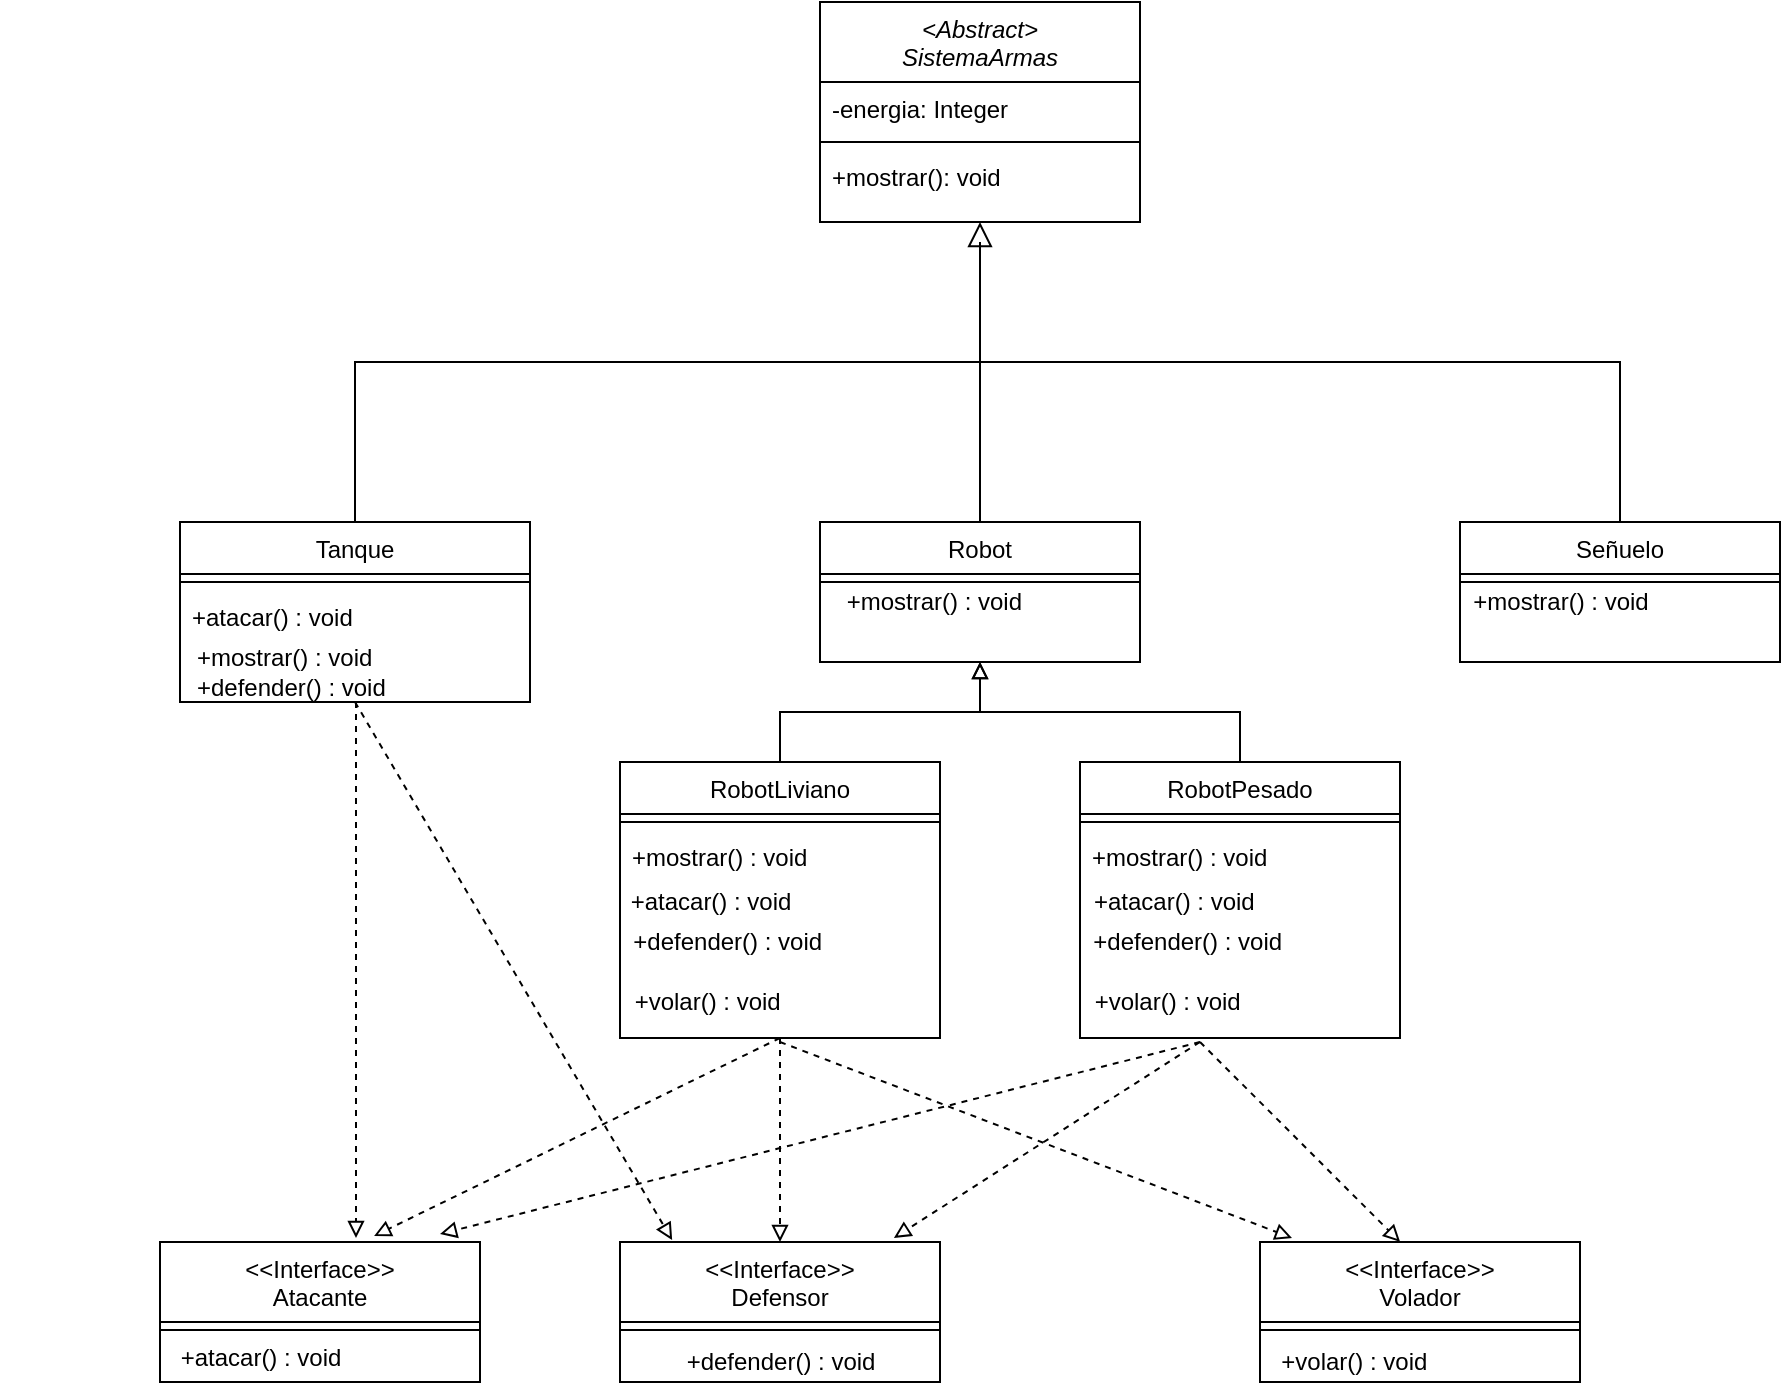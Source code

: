 <mxfile version="14.8.1" type="device"><diagram id="C5RBs43oDa-KdzZeNtuy" name="Page-1"><mxGraphModel dx="1773" dy="535" grid="1" gridSize="10" guides="1" tooltips="1" connect="1" arrows="1" fold="1" page="1" pageScale="1" pageWidth="827" pageHeight="1169" math="0" shadow="0"><root><mxCell id="WIyWlLk6GJQsqaUBKTNV-0"/><mxCell id="WIyWlLk6GJQsqaUBKTNV-1" parent="WIyWlLk6GJQsqaUBKTNV-0"/><mxCell id="zkfFHV4jXpPFQw0GAbJ--0" value="&lt;Abstract&gt; &#10;SistemaArmas" style="swimlane;fontStyle=2;align=center;verticalAlign=top;childLayout=stackLayout;horizontal=1;startSize=40;horizontalStack=0;resizeParent=1;resizeLast=0;collapsible=1;marginBottom=0;rounded=0;shadow=0;strokeWidth=1;" parent="WIyWlLk6GJQsqaUBKTNV-1" vertex="1"><mxGeometry x="330" y="100" width="160" height="110" as="geometry"><mxRectangle x="230" y="140" width="160" height="26" as="alternateBounds"/></mxGeometry></mxCell><mxCell id="zkfFHV4jXpPFQw0GAbJ--1" value="-energia: Integer" style="text;align=left;verticalAlign=top;spacingLeft=4;spacingRight=4;overflow=hidden;rotatable=0;points=[[0,0.5],[1,0.5]];portConstraint=eastwest;" parent="zkfFHV4jXpPFQw0GAbJ--0" vertex="1"><mxGeometry y="40" width="160" height="26" as="geometry"/></mxCell><mxCell id="zkfFHV4jXpPFQw0GAbJ--4" value="" style="line;html=1;strokeWidth=1;align=left;verticalAlign=middle;spacingTop=-1;spacingLeft=3;spacingRight=3;rotatable=0;labelPosition=right;points=[];portConstraint=eastwest;" parent="zkfFHV4jXpPFQw0GAbJ--0" vertex="1"><mxGeometry y="66" width="160" height="8" as="geometry"/></mxCell><mxCell id="zkfFHV4jXpPFQw0GAbJ--5" value="+mostrar(): void" style="text;align=left;verticalAlign=top;spacingLeft=4;spacingRight=4;overflow=hidden;rotatable=0;points=[[0,0.5],[1,0.5]];portConstraint=eastwest;" parent="zkfFHV4jXpPFQw0GAbJ--0" vertex="1"><mxGeometry y="74" width="160" height="26" as="geometry"/></mxCell><mxCell id="wYoswoR1KdeeNwRVHDTk-36" style="edgeStyle=orthogonalEdgeStyle;rounded=0;orthogonalLoop=1;jettySize=auto;html=1;endArrow=block;endFill=0;dashed=1;" edge="1" parent="WIyWlLk6GJQsqaUBKTNV-1" source="zkfFHV4jXpPFQw0GAbJ--6"><mxGeometry relative="1" as="geometry"><mxPoint x="98" y="718" as="targetPoint"/><Array as="points"><mxPoint x="98" y="718"/></Array></mxGeometry></mxCell><mxCell id="zkfFHV4jXpPFQw0GAbJ--6" value="Tanque" style="swimlane;fontStyle=0;align=center;verticalAlign=top;childLayout=stackLayout;horizontal=1;startSize=26;horizontalStack=0;resizeParent=1;resizeLast=0;collapsible=1;marginBottom=0;rounded=0;shadow=0;strokeWidth=1;" parent="WIyWlLk6GJQsqaUBKTNV-1" vertex="1"><mxGeometry x="10" y="360" width="175" height="90" as="geometry"><mxRectangle x="130" y="380" width="160" height="26" as="alternateBounds"/></mxGeometry></mxCell><mxCell id="zkfFHV4jXpPFQw0GAbJ--9" value="" style="line;html=1;strokeWidth=1;align=left;verticalAlign=middle;spacingTop=-1;spacingLeft=3;spacingRight=3;rotatable=0;labelPosition=right;points=[];portConstraint=eastwest;" parent="zkfFHV4jXpPFQw0GAbJ--6" vertex="1"><mxGeometry y="26" width="175" height="8" as="geometry"/></mxCell><mxCell id="zkfFHV4jXpPFQw0GAbJ--11" value="+atacar() : void" style="text;align=left;verticalAlign=top;spacingLeft=4;spacingRight=4;overflow=hidden;rotatable=0;points=[[0,0.5],[1,0.5]];portConstraint=eastwest;" parent="zkfFHV4jXpPFQw0GAbJ--6" vertex="1"><mxGeometry y="34" width="175" height="26" as="geometry"/></mxCell><mxCell id="wYoswoR1KdeeNwRVHDTk-24" value="+mostrar() : void&amp;nbsp;&amp;nbsp;&lt;span style=&quot;white-space: pre&quot;&gt;&#9;&lt;/span&gt;&lt;span style=&quot;white-space: pre&quot;&gt;&#9;&lt;/span&gt;&amp;nbsp; &amp;nbsp; &amp;nbsp; &amp;nbsp;&amp;nbsp;&lt;br&gt;+defender() : void&lt;span style=&quot;white-space: pre&quot;&gt;&#9;&lt;/span&gt;&lt;span style=&quot;white-space: pre&quot;&gt;&#9;&lt;/span&gt;&lt;span style=&quot;white-space: pre&quot;&gt;&#9;&lt;/span&gt;" style="text;html=1;align=center;verticalAlign=middle;resizable=0;points=[];autosize=1;strokeColor=none;" vertex="1" parent="zkfFHV4jXpPFQw0GAbJ--6"><mxGeometry y="60" width="175" height="30" as="geometry"/></mxCell><mxCell id="zkfFHV4jXpPFQw0GAbJ--12" value="" style="endArrow=none;endSize=10;endFill=0;shadow=0;strokeWidth=1;rounded=0;edgeStyle=elbowEdgeStyle;elbow=vertical;" parent="WIyWlLk6GJQsqaUBKTNV-1" source="zkfFHV4jXpPFQw0GAbJ--6" edge="1"><mxGeometry width="160" relative="1" as="geometry"><mxPoint x="200" y="203" as="sourcePoint"/><mxPoint x="420" y="280" as="targetPoint"/><Array as="points"><mxPoint x="260" y="280"/></Array></mxGeometry></mxCell><mxCell id="zkfFHV4jXpPFQw0GAbJ--13" value="Robot" style="swimlane;fontStyle=0;align=center;verticalAlign=top;childLayout=stackLayout;horizontal=1;startSize=26;horizontalStack=0;resizeParent=1;resizeLast=0;collapsible=1;marginBottom=0;rounded=0;shadow=0;strokeWidth=1;" parent="WIyWlLk6GJQsqaUBKTNV-1" vertex="1"><mxGeometry x="330" y="360" width="160" height="70" as="geometry"><mxRectangle x="340" y="380" width="170" height="26" as="alternateBounds"/></mxGeometry></mxCell><mxCell id="zkfFHV4jXpPFQw0GAbJ--15" value="" style="line;html=1;strokeWidth=1;align=left;verticalAlign=middle;spacingTop=-1;spacingLeft=3;spacingRight=3;rotatable=0;labelPosition=right;points=[];portConstraint=eastwest;" parent="zkfFHV4jXpPFQw0GAbJ--13" vertex="1"><mxGeometry y="26" width="160" height="8" as="geometry"/></mxCell><mxCell id="zkfFHV4jXpPFQw0GAbJ--16" value="" style="endArrow=block;endSize=10;endFill=0;shadow=0;strokeWidth=1;rounded=0;edgeStyle=elbowEdgeStyle;elbow=vertical;" parent="WIyWlLk6GJQsqaUBKTNV-1" source="zkfFHV4jXpPFQw0GAbJ--13" edge="1"><mxGeometry width="160" relative="1" as="geometry"><mxPoint x="210" y="373" as="sourcePoint"/><mxPoint x="410" y="210" as="targetPoint"/><Array as="points"><mxPoint x="410" y="230"/><mxPoint x="260" y="280"/></Array></mxGeometry></mxCell><mxCell id="wYoswoR1KdeeNwRVHDTk-0" value="&lt;span style=&quot;white-space: pre&quot;&gt;&#9;&lt;/span&gt;&lt;span style=&quot;white-space: pre&quot;&gt;&#9;&lt;/span&gt;+mostrar() : void" style="text;html=1;align=center;verticalAlign=middle;resizable=0;points=[];autosize=1;strokeColor=none;" vertex="1" parent="WIyWlLk6GJQsqaUBKTNV-1"><mxGeometry x="280" y="390" width="160" height="20" as="geometry"/></mxCell><mxCell id="wYoswoR1KdeeNwRVHDTk-17" style="edgeStyle=orthogonalEdgeStyle;rounded=0;orthogonalLoop=1;jettySize=auto;html=1;endArrow=block;endFill=0;entryX=0.5;entryY=1;entryDx=0;entryDy=0;" edge="1" parent="WIyWlLk6GJQsqaUBKTNV-1" source="wYoswoR1KdeeNwRVHDTk-1" target="zkfFHV4jXpPFQw0GAbJ--13"><mxGeometry relative="1" as="geometry"><mxPoint x="390" y="430" as="targetPoint"/></mxGeometry></mxCell><mxCell id="wYoswoR1KdeeNwRVHDTk-41" style="edgeStyle=orthogonalEdgeStyle;rounded=0;orthogonalLoop=1;jettySize=auto;html=1;entryX=0.5;entryY=0;entryDx=0;entryDy=0;dashed=1;endArrow=block;endFill=0;" edge="1" parent="WIyWlLk6GJQsqaUBKTNV-1" source="wYoswoR1KdeeNwRVHDTk-1" target="wYoswoR1KdeeNwRVHDTk-32"><mxGeometry relative="1" as="geometry"/></mxCell><mxCell id="wYoswoR1KdeeNwRVHDTk-1" value="RobotLiviano" style="swimlane;fontStyle=0;align=center;verticalAlign=top;childLayout=stackLayout;horizontal=1;startSize=26;horizontalStack=0;resizeParent=1;resizeLast=0;collapsible=1;marginBottom=0;rounded=0;shadow=0;strokeWidth=1;" vertex="1" parent="WIyWlLk6GJQsqaUBKTNV-1"><mxGeometry x="230" y="480" width="160" height="138" as="geometry"><mxRectangle x="130" y="380" width="160" height="26" as="alternateBounds"/></mxGeometry></mxCell><mxCell id="wYoswoR1KdeeNwRVHDTk-4" value="" style="line;html=1;strokeWidth=1;align=left;verticalAlign=middle;spacingTop=-1;spacingLeft=3;spacingRight=3;rotatable=0;labelPosition=right;points=[];portConstraint=eastwest;" vertex="1" parent="wYoswoR1KdeeNwRVHDTk-1"><mxGeometry y="26" width="160" height="8" as="geometry"/></mxCell><mxCell id="wYoswoR1KdeeNwRVHDTk-6" value="+mostrar() : void" style="text;align=left;verticalAlign=top;spacingLeft=4;spacingRight=4;overflow=hidden;rotatable=0;points=[[0,0.5],[1,0.5]];portConstraint=eastwest;" vertex="1" parent="wYoswoR1KdeeNwRVHDTk-1"><mxGeometry y="34" width="160" height="26" as="geometry"/></mxCell><mxCell id="wYoswoR1KdeeNwRVHDTk-19" style="edgeStyle=orthogonalEdgeStyle;rounded=0;orthogonalLoop=1;jettySize=auto;html=1;endArrow=block;endFill=0;entryX=0.5;entryY=1;entryDx=0;entryDy=0;" edge="1" parent="WIyWlLk6GJQsqaUBKTNV-1" source="wYoswoR1KdeeNwRVHDTk-7" target="zkfFHV4jXpPFQw0GAbJ--13"><mxGeometry relative="1" as="geometry"><mxPoint x="470" y="450" as="targetPoint"/></mxGeometry></mxCell><mxCell id="wYoswoR1KdeeNwRVHDTk-7" value="RobotPesado" style="swimlane;fontStyle=0;align=center;verticalAlign=top;childLayout=stackLayout;horizontal=1;startSize=26;horizontalStack=0;resizeParent=1;resizeLast=0;collapsible=1;marginBottom=0;rounded=0;shadow=0;strokeWidth=1;" vertex="1" parent="WIyWlLk6GJQsqaUBKTNV-1"><mxGeometry x="460" y="480" width="160" height="138" as="geometry"><mxRectangle x="130" y="380" width="160" height="26" as="alternateBounds"/></mxGeometry></mxCell><mxCell id="wYoswoR1KdeeNwRVHDTk-10" value="" style="line;html=1;strokeWidth=1;align=left;verticalAlign=middle;spacingTop=-1;spacingLeft=3;spacingRight=3;rotatable=0;labelPosition=right;points=[];portConstraint=eastwest;" vertex="1" parent="wYoswoR1KdeeNwRVHDTk-7"><mxGeometry y="26" width="160" height="8" as="geometry"/></mxCell><mxCell id="wYoswoR1KdeeNwRVHDTk-12" value="+mostrar() : void" style="text;align=left;verticalAlign=top;spacingLeft=4;spacingRight=4;overflow=hidden;rotatable=0;points=[[0,0.5],[1,0.5]];portConstraint=eastwest;" vertex="1" parent="wYoswoR1KdeeNwRVHDTk-7"><mxGeometry y="34" width="160" height="26" as="geometry"/></mxCell><mxCell id="wYoswoR1KdeeNwRVHDTk-14" value="&lt;span style=&quot;white-space: pre&quot;&gt;&#9;&lt;/span&gt;&lt;span style=&quot;white-space: pre&quot;&gt;&#9;&lt;/span&gt;+atacar() : void" style="text;html=1;align=center;verticalAlign=middle;resizable=0;points=[];autosize=1;strokeColor=none;" vertex="1" parent="WIyWlLk6GJQsqaUBKTNV-1"><mxGeometry x="405" y="540" width="150" height="20" as="geometry"/></mxCell><mxCell id="wYoswoR1KdeeNwRVHDTk-15" value="&lt;span style=&quot;white-space: pre&quot;&gt;&#9;&lt;/span&gt;&lt;span style=&quot;white-space: pre&quot;&gt;&#9;&amp;nbsp;&lt;/span&gt;&amp;nbsp; &amp;nbsp;+defender() : void" style="text;html=1;align=center;verticalAlign=middle;resizable=0;points=[];autosize=1;strokeColor=none;" vertex="1" parent="WIyWlLk6GJQsqaUBKTNV-1"><mxGeometry x="390" y="560" width="180" height="20" as="geometry"/></mxCell><mxCell id="wYoswoR1KdeeNwRVHDTk-16" value="&lt;span style=&quot;white-space: pre&quot;&gt;&#9;&lt;/span&gt;&amp;nbsp; &amp;nbsp; &amp;nbsp; +volar() : void" style="text;html=1;align=center;verticalAlign=middle;resizable=0;points=[];autosize=1;strokeColor=none;" vertex="1" parent="WIyWlLk6GJQsqaUBKTNV-1"><mxGeometry x="410" y="590" width="140" height="20" as="geometry"/></mxCell><mxCell id="wYoswoR1KdeeNwRVHDTk-20" value="&lt;span style=&quot;white-space: pre&quot;&gt;&#9;&lt;/span&gt;&lt;span style=&quot;white-space: pre&quot;&gt;&#9;&lt;/span&gt;&amp;nbsp; &amp;nbsp; &amp;nbsp;+atacar() : void" style="text;html=1;align=center;verticalAlign=middle;resizable=0;points=[];autosize=1;strokeColor=none;" vertex="1" parent="WIyWlLk6GJQsqaUBKTNV-1"><mxGeometry x="155" y="540" width="170" height="20" as="geometry"/></mxCell><mxCell id="wYoswoR1KdeeNwRVHDTk-22" value="&lt;span style=&quot;white-space: pre&quot;&gt;&#9;&lt;/span&gt;&lt;span style=&quot;white-space: pre&quot;&gt;&#9;&lt;/span&gt;&lt;span style=&quot;white-space: pre&quot;&gt;&#9;&lt;/span&gt;&amp;nbsp; +defender() : void" style="text;html=1;align=center;verticalAlign=middle;resizable=0;points=[];autosize=1;strokeColor=none;" vertex="1" parent="WIyWlLk6GJQsqaUBKTNV-1"><mxGeometry x="140" y="560" width="200" height="20" as="geometry"/></mxCell><mxCell id="wYoswoR1KdeeNwRVHDTk-23" value="&lt;span style=&quot;white-space: pre&quot;&gt;&#9;&lt;/span&gt;&lt;span style=&quot;white-space: pre&quot;&gt;&#9;&lt;/span&gt;&amp;nbsp; &amp;nbsp; +volar() : void" style="text;html=1;align=center;verticalAlign=middle;resizable=0;points=[];autosize=1;strokeColor=none;" vertex="1" parent="WIyWlLk6GJQsqaUBKTNV-1"><mxGeometry x="160" y="590" width="160" height="20" as="geometry"/></mxCell><mxCell id="wYoswoR1KdeeNwRVHDTk-29" style="edgeStyle=orthogonalEdgeStyle;rounded=0;orthogonalLoop=1;jettySize=auto;html=1;endArrow=none;endFill=0;" edge="1" parent="WIyWlLk6GJQsqaUBKTNV-1" source="wYoswoR1KdeeNwRVHDTk-26"><mxGeometry relative="1" as="geometry"><mxPoint x="410" y="220" as="targetPoint"/><Array as="points"><mxPoint x="730" y="280"/><mxPoint x="410" y="280"/></Array></mxGeometry></mxCell><mxCell id="wYoswoR1KdeeNwRVHDTk-26" value="Señuelo" style="swimlane;fontStyle=0;align=center;verticalAlign=top;childLayout=stackLayout;horizontal=1;startSize=26;horizontalStack=0;resizeParent=1;resizeLast=0;collapsible=1;marginBottom=0;rounded=0;shadow=0;strokeWidth=1;" vertex="1" parent="WIyWlLk6GJQsqaUBKTNV-1"><mxGeometry x="650" y="360" width="160" height="70" as="geometry"><mxRectangle x="340" y="380" width="170" height="26" as="alternateBounds"/></mxGeometry></mxCell><mxCell id="wYoswoR1KdeeNwRVHDTk-27" value="" style="line;html=1;strokeWidth=1;align=left;verticalAlign=middle;spacingTop=-1;spacingLeft=3;spacingRight=3;rotatable=0;labelPosition=right;points=[];portConstraint=eastwest;" vertex="1" parent="wYoswoR1KdeeNwRVHDTk-26"><mxGeometry y="26" width="160" height="8" as="geometry"/></mxCell><mxCell id="wYoswoR1KdeeNwRVHDTk-28" value="&lt;span style=&quot;white-space: pre&quot;&gt;&#9;&lt;/span&gt;&lt;span style=&quot;white-space: pre&quot;&gt;&#9;&lt;/span&gt;&amp;nbsp; +mostrar() : void" style="text;html=1;align=center;verticalAlign=middle;resizable=0;points=[];autosize=1;strokeColor=none;" vertex="1" parent="WIyWlLk6GJQsqaUBKTNV-1"><mxGeometry x="590" y="390" width="160" height="20" as="geometry"/></mxCell><mxCell id="wYoswoR1KdeeNwRVHDTk-30" value="&lt;&lt;Interface&gt;&gt;&#10;Atacante" style="swimlane;fontStyle=0;align=center;verticalAlign=top;childLayout=stackLayout;horizontal=1;startSize=40;horizontalStack=0;resizeParent=1;resizeLast=0;collapsible=1;marginBottom=0;rounded=0;shadow=0;strokeWidth=1;" vertex="1" parent="WIyWlLk6GJQsqaUBKTNV-1"><mxGeometry y="720" width="160" height="70" as="geometry"><mxRectangle x="340" y="380" width="170" height="26" as="alternateBounds"/></mxGeometry></mxCell><mxCell id="wYoswoR1KdeeNwRVHDTk-31" value="" style="line;html=1;strokeWidth=1;align=left;verticalAlign=middle;spacingTop=-1;spacingLeft=3;spacingRight=3;rotatable=0;labelPosition=right;points=[];portConstraint=eastwest;" vertex="1" parent="wYoswoR1KdeeNwRVHDTk-30"><mxGeometry y="40" width="160" height="8" as="geometry"/></mxCell><mxCell id="wYoswoR1KdeeNwRVHDTk-32" value="&lt;&lt;Interface&gt;&gt;&#10;Defensor" style="swimlane;fontStyle=0;align=center;verticalAlign=top;childLayout=stackLayout;horizontal=1;startSize=40;horizontalStack=0;resizeParent=1;resizeLast=0;collapsible=1;marginBottom=0;rounded=0;shadow=0;strokeWidth=1;" vertex="1" parent="WIyWlLk6GJQsqaUBKTNV-1"><mxGeometry x="230" y="720" width="160" height="70" as="geometry"><mxRectangle x="340" y="380" width="170" height="26" as="alternateBounds"/></mxGeometry></mxCell><mxCell id="wYoswoR1KdeeNwRVHDTk-33" value="" style="line;html=1;strokeWidth=1;align=left;verticalAlign=middle;spacingTop=-1;spacingLeft=3;spacingRight=3;rotatable=0;labelPosition=right;points=[];portConstraint=eastwest;" vertex="1" parent="wYoswoR1KdeeNwRVHDTk-32"><mxGeometry y="40" width="160" height="8" as="geometry"/></mxCell><mxCell id="wYoswoR1KdeeNwRVHDTk-34" value="&lt;&lt;Interface&gt;&gt;&#10;Volador" style="swimlane;fontStyle=0;align=center;verticalAlign=top;childLayout=stackLayout;horizontal=1;startSize=40;horizontalStack=0;resizeParent=1;resizeLast=0;collapsible=1;marginBottom=0;rounded=0;shadow=0;strokeWidth=1;" vertex="1" parent="WIyWlLk6GJQsqaUBKTNV-1"><mxGeometry x="550" y="720" width="160" height="70" as="geometry"><mxRectangle x="340" y="380" width="170" height="26" as="alternateBounds"/></mxGeometry></mxCell><mxCell id="wYoswoR1KdeeNwRVHDTk-35" value="" style="line;html=1;strokeWidth=1;align=left;verticalAlign=middle;spacingTop=-1;spacingLeft=3;spacingRight=3;rotatable=0;labelPosition=right;points=[];portConstraint=eastwest;" vertex="1" parent="wYoswoR1KdeeNwRVHDTk-34"><mxGeometry y="40" width="160" height="8" as="geometry"/></mxCell><mxCell id="wYoswoR1KdeeNwRVHDTk-37" value="&lt;span style=&quot;white-space: pre&quot;&gt;&#9;&lt;/span&gt;&lt;span style=&quot;white-space: pre&quot;&gt;&#9;&lt;/span&gt;&lt;span style=&quot;white-space: pre&quot;&gt;&#9;&lt;/span&gt;&lt;br&gt;&lt;span style=&quot;white-space: pre&quot;&gt;&#9;&lt;/span&gt;&lt;span style=&quot;white-space: pre&quot;&gt;&#9;&lt;/span&gt;&lt;span style=&quot;white-space: pre&quot;&gt;&#9;&lt;/span&gt;+atacar() : void" style="text;html=1;align=center;verticalAlign=middle;resizable=0;points=[];autosize=1;strokeColor=none;" vertex="1" parent="WIyWlLk6GJQsqaUBKTNV-1"><mxGeometry x="-80" y="755" width="180" height="30" as="geometry"/></mxCell><mxCell id="wYoswoR1KdeeNwRVHDTk-38" value="&lt;span style=&quot;white-space: pre&quot;&gt;&#9;&lt;/span&gt;&lt;span style=&quot;white-space: pre&quot;&gt;&#9;&lt;/span&gt;&lt;span style=&quot;white-space: pre&quot;&gt;&#9;&lt;/span&gt;+defender() : void" style="text;html=1;align=center;verticalAlign=middle;resizable=0;points=[];autosize=1;strokeColor=none;" vertex="1" parent="WIyWlLk6GJQsqaUBKTNV-1"><mxGeometry x="175" y="770" width="190" height="20" as="geometry"/></mxCell><mxCell id="wYoswoR1KdeeNwRVHDTk-39" value="&lt;span style=&quot;white-space: pre&quot;&gt;&#9;&lt;/span&gt;&lt;span style=&quot;white-space: pre&quot;&gt;&#9;&lt;/span&gt;+volar() : void" style="text;html=1;align=center;verticalAlign=middle;resizable=0;points=[];autosize=1;strokeColor=none;" vertex="1" parent="WIyWlLk6GJQsqaUBKTNV-1"><mxGeometry x="500" y="770" width="140" height="20" as="geometry"/></mxCell><mxCell id="wYoswoR1KdeeNwRVHDTk-47" value="" style="endArrow=block;dashed=1;html=1;exitX=0.856;exitY=-0.029;exitDx=0;exitDy=0;exitPerimeter=0;endFill=0;entryX=0.856;entryY=-0.029;entryDx=0;entryDy=0;entryPerimeter=0;" edge="1" parent="WIyWlLk6GJQsqaUBKTNV-1" target="wYoswoR1KdeeNwRVHDTk-32"><mxGeometry width="50" height="50" relative="1" as="geometry"><mxPoint x="520" y="620" as="sourcePoint"/><mxPoint x="450" y="690" as="targetPoint"/></mxGeometry></mxCell><mxCell id="wYoswoR1KdeeNwRVHDTk-48" value="" style="endArrow=block;dashed=1;html=1;entryX=0.438;entryY=0;entryDx=0;entryDy=0;entryPerimeter=0;endFill=0;" edge="1" parent="WIyWlLk6GJQsqaUBKTNV-1" target="wYoswoR1KdeeNwRVHDTk-34"><mxGeometry width="50" height="50" relative="1" as="geometry"><mxPoint x="520" y="620" as="sourcePoint"/><mxPoint x="620" y="640" as="targetPoint"/></mxGeometry></mxCell><mxCell id="wYoswoR1KdeeNwRVHDTk-49" value="" style="endArrow=block;dashed=1;html=1;entryX=0.1;entryY=-0.029;entryDx=0;entryDy=0;entryPerimeter=0;endFill=0;" edge="1" parent="WIyWlLk6GJQsqaUBKTNV-1" target="wYoswoR1KdeeNwRVHDTk-34"><mxGeometry width="50" height="50" relative="1" as="geometry"><mxPoint x="310" y="620" as="sourcePoint"/><mxPoint x="410" y="630" as="targetPoint"/></mxGeometry></mxCell><mxCell id="wYoswoR1KdeeNwRVHDTk-50" value="" style="endArrow=block;dashed=1;html=1;entryX=0.669;entryY=-0.043;entryDx=0;entryDy=0;exitX=0.5;exitY=1;exitDx=0;exitDy=0;endFill=0;entryPerimeter=0;" edge="1" parent="WIyWlLk6GJQsqaUBKTNV-1" source="wYoswoR1KdeeNwRVHDTk-1" target="wYoswoR1KdeeNwRVHDTk-30"><mxGeometry width="50" height="50" relative="1" as="geometry"><mxPoint x="280" y="630" as="sourcePoint"/><mxPoint x="230" y="680" as="targetPoint"/></mxGeometry></mxCell><mxCell id="wYoswoR1KdeeNwRVHDTk-51" value="" style="endArrow=block;dashed=1;html=1;endFill=0;" edge="1" parent="WIyWlLk6GJQsqaUBKTNV-1"><mxGeometry width="50" height="50" relative="1" as="geometry"><mxPoint x="520" y="620" as="sourcePoint"/><mxPoint x="140" y="716" as="targetPoint"/></mxGeometry></mxCell><mxCell id="wYoswoR1KdeeNwRVHDTk-52" value="" style="endArrow=block;dashed=1;html=1;entryX=0.163;entryY=-0.014;entryDx=0;entryDy=0;exitX=0.5;exitY=1;exitDx=0;exitDy=0;endFill=0;entryPerimeter=0;" edge="1" parent="WIyWlLk6GJQsqaUBKTNV-1" source="zkfFHV4jXpPFQw0GAbJ--6" target="wYoswoR1KdeeNwRVHDTk-32"><mxGeometry width="50" height="50" relative="1" as="geometry"><mxPoint x="170" y="500" as="sourcePoint"/><mxPoint x="120" y="550" as="targetPoint"/></mxGeometry></mxCell></root></mxGraphModel></diagram></mxfile>